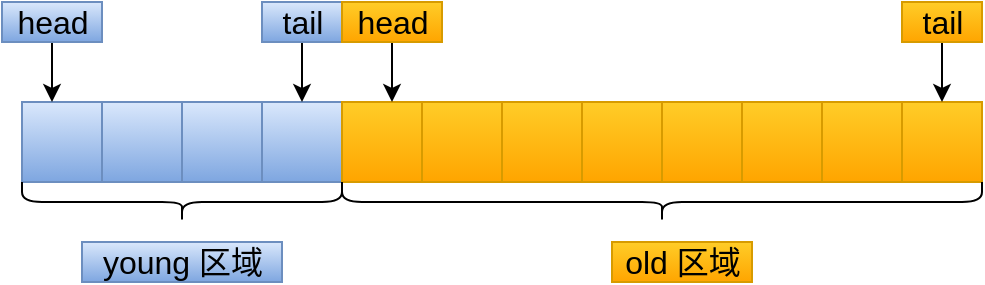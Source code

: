 <mxfile version="17.2.1" type="github">
  <diagram id="JSQdWHfdcjKl3oOB47ni" name="Page-1">
    <mxGraphModel dx="1185" dy="745" grid="1" gridSize="10" guides="1" tooltips="1" connect="1" arrows="1" fold="1" page="1" pageScale="1" pageWidth="827" pageHeight="1169" math="0" shadow="0">
      <root>
        <mxCell id="0" />
        <mxCell id="1" parent="0" />
        <mxCell id="36dTGkvyV7a4MGbIrBz_-1" value="" style="rounded=0;whiteSpace=wrap;html=1;fontSize=16;fillColor=#dae8fc;strokeColor=#6c8ebf;gradientColor=#7ea6e0;" vertex="1" parent="1">
          <mxGeometry x="120" y="240" width="40" height="40" as="geometry" />
        </mxCell>
        <mxCell id="36dTGkvyV7a4MGbIrBz_-3" value="" style="endArrow=classic;html=1;rounded=0;entryX=0;entryY=0;entryDx=0;entryDy=0;fontSize=16;" edge="1" parent="1">
          <mxGeometry width="50" height="50" relative="1" as="geometry">
            <mxPoint x="135" y="210" as="sourcePoint" />
            <mxPoint x="135" y="240" as="targetPoint" />
          </mxGeometry>
        </mxCell>
        <mxCell id="36dTGkvyV7a4MGbIrBz_-4" value="head" style="text;html=1;align=center;verticalAlign=middle;resizable=0;points=[];autosize=1;strokeColor=#6c8ebf;fillColor=#dae8fc;fontSize=16;gradientColor=#7ea6e0;" vertex="1" parent="1">
          <mxGeometry x="110" y="190" width="50" height="20" as="geometry" />
        </mxCell>
        <mxCell id="36dTGkvyV7a4MGbIrBz_-9" value="" style="rounded=0;whiteSpace=wrap;html=1;fontSize=16;fillColor=#dae8fc;strokeColor=#6c8ebf;gradientColor=#7ea6e0;" vertex="1" parent="1">
          <mxGeometry x="160" y="240" width="40" height="40" as="geometry" />
        </mxCell>
        <mxCell id="36dTGkvyV7a4MGbIrBz_-10" value="" style="rounded=0;whiteSpace=wrap;html=1;fontSize=16;fillColor=#dae8fc;strokeColor=#6c8ebf;gradientColor=#7ea6e0;" vertex="1" parent="1">
          <mxGeometry x="200" y="240" width="40" height="40" as="geometry" />
        </mxCell>
        <mxCell id="36dTGkvyV7a4MGbIrBz_-11" value="" style="rounded=0;whiteSpace=wrap;html=1;fontSize=16;fillColor=#dae8fc;strokeColor=#6c8ebf;gradientColor=#7ea6e0;" vertex="1" parent="1">
          <mxGeometry x="240" y="240" width="40" height="40" as="geometry" />
        </mxCell>
        <mxCell id="36dTGkvyV7a4MGbIrBz_-12" value="" style="rounded=0;whiteSpace=wrap;html=1;fontSize=16;fillColor=#ffcd28;gradientColor=#ffa500;strokeColor=#d79b00;" vertex="1" parent="1">
          <mxGeometry x="280" y="240" width="40" height="40" as="geometry" />
        </mxCell>
        <mxCell id="36dTGkvyV7a4MGbIrBz_-13" value="" style="rounded=0;whiteSpace=wrap;html=1;fontSize=16;fillColor=#ffcd28;gradientColor=#ffa500;strokeColor=#d79b00;" vertex="1" parent="1">
          <mxGeometry x="320" y="240" width="40" height="40" as="geometry" />
        </mxCell>
        <mxCell id="36dTGkvyV7a4MGbIrBz_-14" value="" style="rounded=0;whiteSpace=wrap;html=1;fontSize=16;fillColor=#ffcd28;gradientColor=#ffa500;strokeColor=#d79b00;" vertex="1" parent="1">
          <mxGeometry x="360" y="240" width="40" height="40" as="geometry" />
        </mxCell>
        <mxCell id="36dTGkvyV7a4MGbIrBz_-15" value="" style="rounded=0;whiteSpace=wrap;html=1;fontSize=16;fillColor=#ffcd28;gradientColor=#ffa500;strokeColor=#d79b00;" vertex="1" parent="1">
          <mxGeometry x="400" y="240" width="40" height="40" as="geometry" />
        </mxCell>
        <mxCell id="36dTGkvyV7a4MGbIrBz_-16" value="" style="rounded=0;whiteSpace=wrap;html=1;fontSize=16;fillColor=#ffcd28;gradientColor=#ffa500;strokeColor=#d79b00;" vertex="1" parent="1">
          <mxGeometry x="440" y="240" width="40" height="40" as="geometry" />
        </mxCell>
        <mxCell id="36dTGkvyV7a4MGbIrBz_-17" value="" style="rounded=0;whiteSpace=wrap;html=1;fontSize=16;fillColor=#ffcd28;gradientColor=#ffa500;strokeColor=#d79b00;" vertex="1" parent="1">
          <mxGeometry x="480" y="240" width="40" height="40" as="geometry" />
        </mxCell>
        <mxCell id="36dTGkvyV7a4MGbIrBz_-18" value="" style="rounded=0;whiteSpace=wrap;html=1;fontSize=16;fillColor=#ffcd28;gradientColor=#ffa500;strokeColor=#d79b00;" vertex="1" parent="1">
          <mxGeometry x="520" y="240" width="40" height="40" as="geometry" />
        </mxCell>
        <mxCell id="36dTGkvyV7a4MGbIrBz_-19" value="" style="rounded=0;whiteSpace=wrap;html=1;fontSize=16;fillColor=#ffcd28;gradientColor=#ffa500;strokeColor=#d79b00;" vertex="1" parent="1">
          <mxGeometry x="560" y="240" width="40" height="40" as="geometry" />
        </mxCell>
        <mxCell id="36dTGkvyV7a4MGbIrBz_-20" value="" style="endArrow=classic;html=1;rounded=0;entryX=0;entryY=0;entryDx=0;entryDy=0;fontSize=16;" edge="1" parent="1">
          <mxGeometry width="50" height="50" relative="1" as="geometry">
            <mxPoint x="260" y="210" as="sourcePoint" />
            <mxPoint x="260" y="240" as="targetPoint" />
          </mxGeometry>
        </mxCell>
        <mxCell id="36dTGkvyV7a4MGbIrBz_-21" value="tail" style="text;html=1;align=center;verticalAlign=middle;resizable=0;points=[];autosize=1;strokeColor=#6c8ebf;fillColor=#dae8fc;fontSize=16;gradientColor=#7ea6e0;" vertex="1" parent="1">
          <mxGeometry x="240" y="190" width="40" height="20" as="geometry" />
        </mxCell>
        <mxCell id="36dTGkvyV7a4MGbIrBz_-22" value="" style="endArrow=classic;html=1;rounded=0;entryX=0;entryY=0;entryDx=0;entryDy=0;fontSize=16;" edge="1" parent="1">
          <mxGeometry width="50" height="50" relative="1" as="geometry">
            <mxPoint x="305" y="210" as="sourcePoint" />
            <mxPoint x="305" y="240" as="targetPoint" />
          </mxGeometry>
        </mxCell>
        <mxCell id="36dTGkvyV7a4MGbIrBz_-23" value="head" style="text;html=1;align=center;verticalAlign=middle;resizable=0;points=[];autosize=1;strokeColor=#d79b00;fillColor=#ffcd28;fontSize=16;gradientColor=#ffa500;" vertex="1" parent="1">
          <mxGeometry x="280" y="190" width="50" height="20" as="geometry" />
        </mxCell>
        <mxCell id="36dTGkvyV7a4MGbIrBz_-24" value="" style="endArrow=classic;html=1;rounded=0;entryX=0;entryY=0;entryDx=0;entryDy=0;fontSize=16;" edge="1" parent="1">
          <mxGeometry width="50" height="50" relative="1" as="geometry">
            <mxPoint x="580" y="210" as="sourcePoint" />
            <mxPoint x="580" y="240" as="targetPoint" />
          </mxGeometry>
        </mxCell>
        <mxCell id="36dTGkvyV7a4MGbIrBz_-25" value="tail" style="text;html=1;align=center;verticalAlign=middle;resizable=0;points=[];autosize=1;strokeColor=#d79b00;fillColor=#ffcd28;fontSize=16;gradientColor=#ffa500;" vertex="1" parent="1">
          <mxGeometry x="560" y="190" width="40" height="20" as="geometry" />
        </mxCell>
        <mxCell id="36dTGkvyV7a4MGbIrBz_-26" value="" style="shape=curlyBracket;whiteSpace=wrap;html=1;rounded=1;flipH=1;fontSize=16;rotation=90;" vertex="1" parent="1">
          <mxGeometry x="190" y="210" width="20" height="160" as="geometry" />
        </mxCell>
        <mxCell id="36dTGkvyV7a4MGbIrBz_-28" value="" style="shape=curlyBracket;whiteSpace=wrap;html=1;rounded=1;flipH=1;fontSize=16;rotation=90;" vertex="1" parent="1">
          <mxGeometry x="430" y="130" width="20" height="320" as="geometry" />
        </mxCell>
        <mxCell id="36dTGkvyV7a4MGbIrBz_-29" value="young 区域" style="text;html=1;align=center;verticalAlign=middle;resizable=0;points=[];autosize=1;strokeColor=#6c8ebf;fillColor=#dae8fc;fontSize=16;gradientColor=#7ea6e0;" vertex="1" parent="1">
          <mxGeometry x="150" y="310" width="100" height="20" as="geometry" />
        </mxCell>
        <mxCell id="36dTGkvyV7a4MGbIrBz_-30" value="old 区域" style="text;html=1;align=center;verticalAlign=middle;resizable=0;points=[];autosize=1;strokeColor=#d79b00;fillColor=#ffcd28;fontSize=16;gradientColor=#ffa500;" vertex="1" parent="1">
          <mxGeometry x="415" y="310" width="70" height="20" as="geometry" />
        </mxCell>
      </root>
    </mxGraphModel>
  </diagram>
</mxfile>
